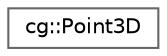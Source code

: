 digraph "Graphical Class Hierarchy"
{
 // LATEX_PDF_SIZE
  bgcolor="transparent";
  edge [fontname=Helvetica,fontsize=10,labelfontname=Helvetica,labelfontsize=10];
  node [fontname=Helvetica,fontsize=10,shape=box,height=0.2,width=0.4];
  rankdir="LR";
  Node0 [id="Node000000",label="cg::Point3D",height=0.2,width=0.4,color="grey40", fillcolor="white", style="filled",URL="$classcg_1_1_point3_d.html",tooltip=" "];
}
